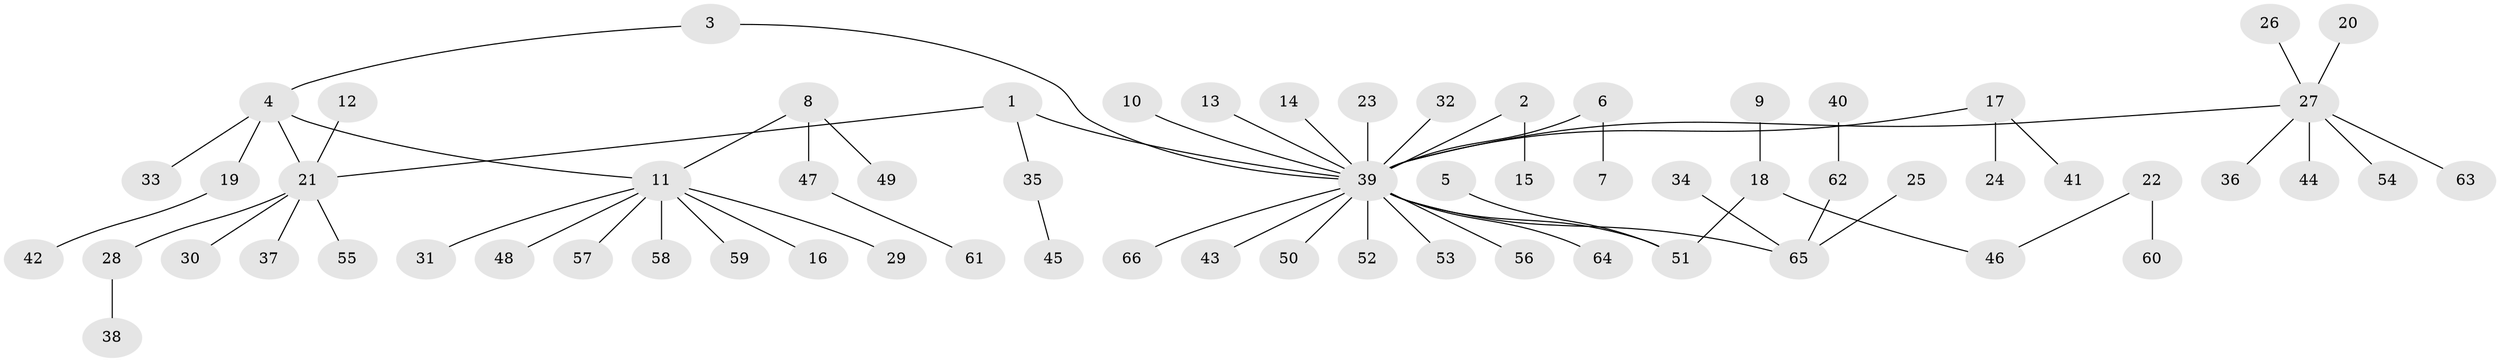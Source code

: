 // original degree distribution, {21: 0.010752688172043012, 5: 0.021505376344086023, 3: 0.06451612903225806, 4: 0.043010752688172046, 2: 0.1935483870967742, 8: 0.021505376344086023, 10: 0.010752688172043012, 1: 0.6344086021505376}
// Generated by graph-tools (version 1.1) at 2025/36/03/04/25 23:36:48]
// undirected, 66 vertices, 66 edges
graph export_dot {
  node [color=gray90,style=filled];
  1;
  2;
  3;
  4;
  5;
  6;
  7;
  8;
  9;
  10;
  11;
  12;
  13;
  14;
  15;
  16;
  17;
  18;
  19;
  20;
  21;
  22;
  23;
  24;
  25;
  26;
  27;
  28;
  29;
  30;
  31;
  32;
  33;
  34;
  35;
  36;
  37;
  38;
  39;
  40;
  41;
  42;
  43;
  44;
  45;
  46;
  47;
  48;
  49;
  50;
  51;
  52;
  53;
  54;
  55;
  56;
  57;
  58;
  59;
  60;
  61;
  62;
  63;
  64;
  65;
  66;
  1 -- 21 [weight=1.0];
  1 -- 35 [weight=1.0];
  1 -- 39 [weight=1.0];
  2 -- 15 [weight=1.0];
  2 -- 39 [weight=1.0];
  3 -- 4 [weight=1.0];
  3 -- 39 [weight=1.0];
  4 -- 11 [weight=1.0];
  4 -- 19 [weight=1.0];
  4 -- 21 [weight=1.0];
  4 -- 33 [weight=1.0];
  5 -- 51 [weight=1.0];
  6 -- 7 [weight=1.0];
  6 -- 39 [weight=1.0];
  8 -- 11 [weight=1.0];
  8 -- 47 [weight=1.0];
  8 -- 49 [weight=1.0];
  9 -- 18 [weight=1.0];
  10 -- 39 [weight=1.0];
  11 -- 16 [weight=1.0];
  11 -- 29 [weight=1.0];
  11 -- 31 [weight=1.0];
  11 -- 48 [weight=1.0];
  11 -- 57 [weight=1.0];
  11 -- 58 [weight=1.0];
  11 -- 59 [weight=1.0];
  12 -- 21 [weight=1.0];
  13 -- 39 [weight=1.0];
  14 -- 39 [weight=1.0];
  17 -- 24 [weight=1.0];
  17 -- 39 [weight=1.0];
  17 -- 41 [weight=1.0];
  18 -- 46 [weight=1.0];
  18 -- 51 [weight=1.0];
  19 -- 42 [weight=1.0];
  20 -- 27 [weight=1.0];
  21 -- 28 [weight=1.0];
  21 -- 30 [weight=1.0];
  21 -- 37 [weight=1.0];
  21 -- 55 [weight=1.0];
  22 -- 46 [weight=1.0];
  22 -- 60 [weight=1.0];
  23 -- 39 [weight=1.0];
  25 -- 65 [weight=1.0];
  26 -- 27 [weight=1.0];
  27 -- 36 [weight=1.0];
  27 -- 39 [weight=1.0];
  27 -- 44 [weight=1.0];
  27 -- 54 [weight=1.0];
  27 -- 63 [weight=1.0];
  28 -- 38 [weight=1.0];
  32 -- 39 [weight=1.0];
  34 -- 65 [weight=1.0];
  35 -- 45 [weight=1.0];
  39 -- 43 [weight=1.0];
  39 -- 50 [weight=1.0];
  39 -- 51 [weight=1.0];
  39 -- 52 [weight=1.0];
  39 -- 53 [weight=1.0];
  39 -- 56 [weight=1.0];
  39 -- 64 [weight=1.0];
  39 -- 65 [weight=1.0];
  39 -- 66 [weight=1.0];
  40 -- 62 [weight=1.0];
  47 -- 61 [weight=1.0];
  62 -- 65 [weight=1.0];
}
